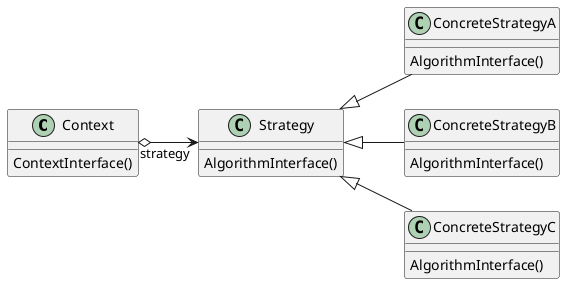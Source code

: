 @startuml

left to right direction

Context : ContextInterface()

Strategy : AlgorithmInterface()

ConcreteStrategyA : AlgorithmInterface()
ConcreteStrategyB : AlgorithmInterface()
ConcreteStrategyC : AlgorithmInterface()

Strategy <|-- ConcreteStrategyA
Strategy <|-- ConcreteStrategyB
Strategy <|-- ConcreteStrategyC

Context "strategy" o--> Strategy

@enduml
